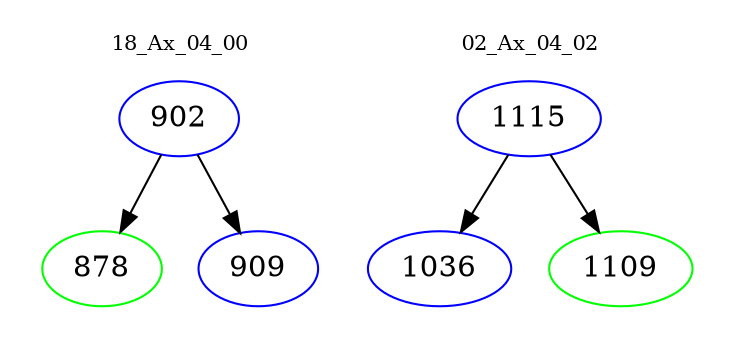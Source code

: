 digraph{
subgraph cluster_0 {
color = white
label = "18_Ax_04_00";
fontsize=10;
T0_902 [label="902", color="blue"]
T0_902 -> T0_878 [color="black"]
T0_878 [label="878", color="green"]
T0_902 -> T0_909 [color="black"]
T0_909 [label="909", color="blue"]
}
subgraph cluster_1 {
color = white
label = "02_Ax_04_02";
fontsize=10;
T1_1115 [label="1115", color="blue"]
T1_1115 -> T1_1036 [color="black"]
T1_1036 [label="1036", color="blue"]
T1_1115 -> T1_1109 [color="black"]
T1_1109 [label="1109", color="green"]
}
}
